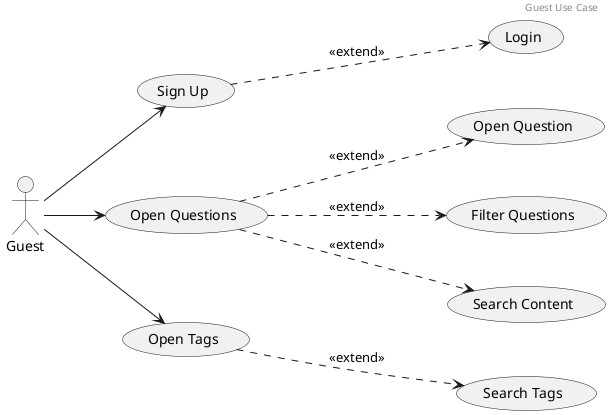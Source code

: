 @startuml

header Guest Use Case


actor Guest

left to right direction

(Login) as UC1
(Sign Up) as UC3

(Open Question) as UC7
(Open Questions) as UC11
(Filter Questions) as UC12

(Search Content) as UC25
(Open Tags) as UC26
(Search Tags) as UC27

UC3 .-down-> UC1 : <<extend>>
UC11 .-down-> UC7 : <<extend>>
UC11 .-down-> UC12 : <<extend>>
UC11 .-down-> UC25 : <<extend>>
UC26 .-down-> UC27 : <<extend>>

Guest --> UC11
Guest --> UC3
Guest --> UC26

@enduml